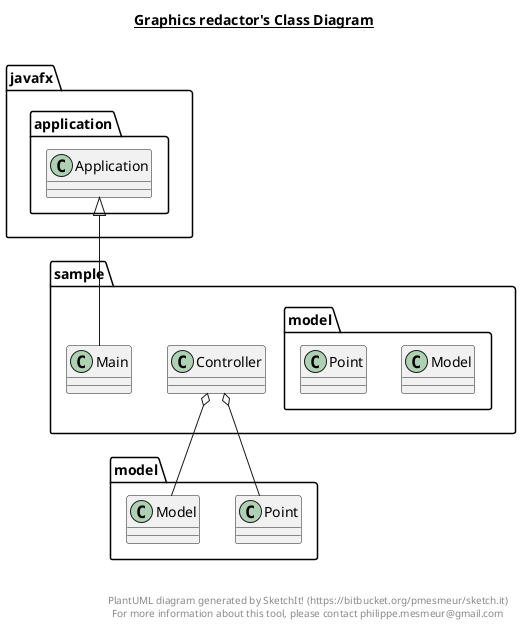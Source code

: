 @startuml

title __Graphics redactor's Class Diagram__\n


namespace sample {
    namespace model {
    }
  }

namespace sample {
    class model.Model {
    }
  }

  namespace sample {
    class model.Point {
    }
  }

  namespace sample {
    class sample.Controller {
    }
  }


  namespace sample {
    class sample.Main {
    }
  }


  sample.Controller o-- model.Point
  sample.Controller o-- model.Model
  sample.Main -up-|> javafx.application.Application


right footer


PlantUML diagram generated by SketchIt! (https://bitbucket.org/pmesmeur/sketch.it)
For more information about this tool, please contact philippe.mesmeur@gmail.com
endfooter

@enduml